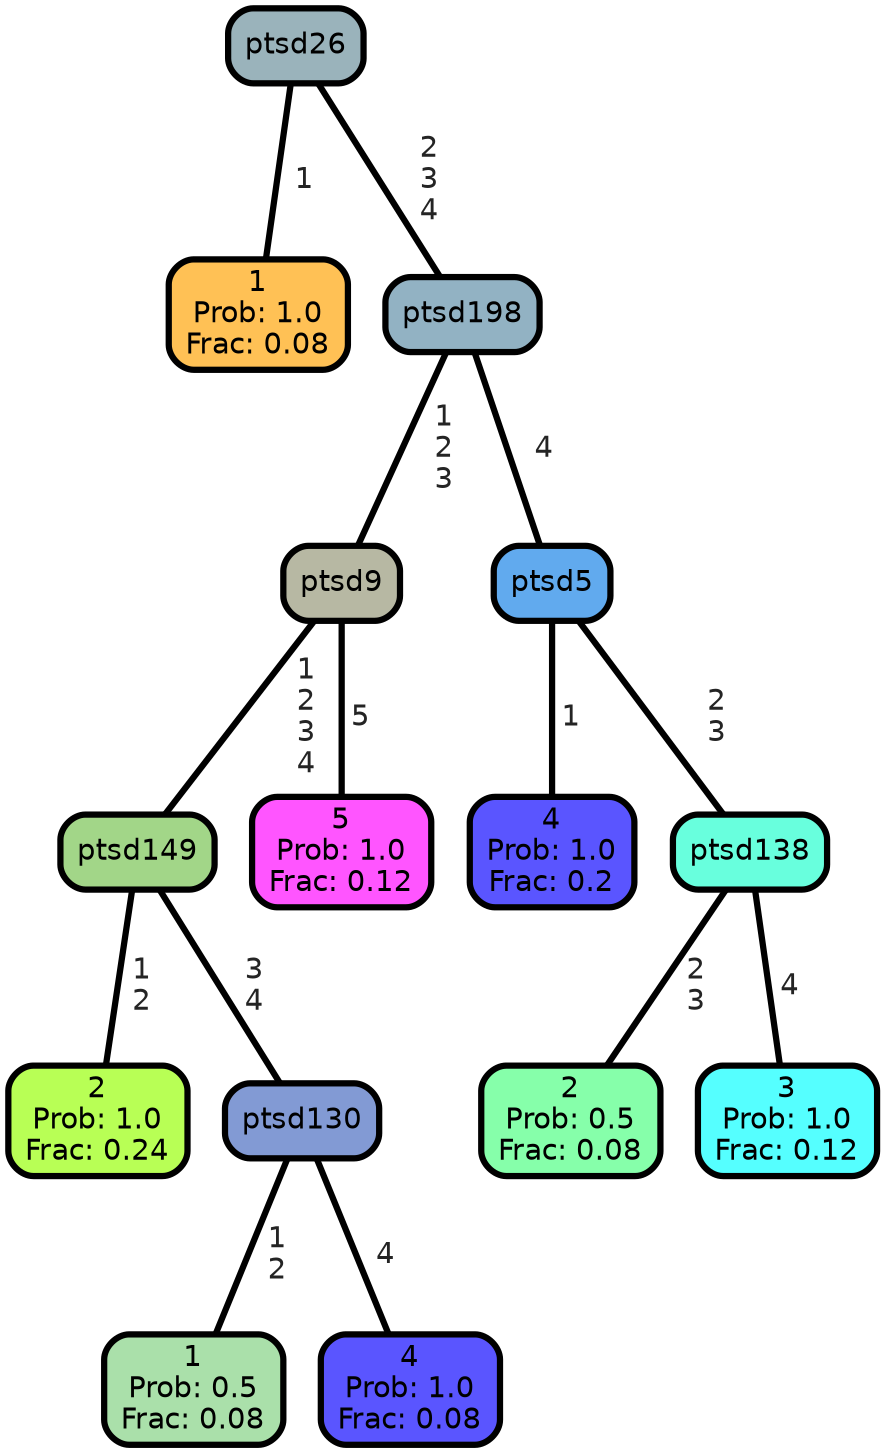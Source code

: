 graph Tree {
node [shape=box, style="filled, rounded",color="black",penwidth="3",fontcolor="black",                 fontname=helvetica] ;
graph [ranksep="0 equally", splines=straight,                 bgcolor=transparent, dpi=200] ;
edge [fontname=helvetica, fontweight=bold,fontcolor=grey14,color=black] ;
0 [label="1
Prob: 1.0
Frac: 0.08", fillcolor="#ffc155"] ;
1 [label="ptsd26", fillcolor="#9ab3bb"] ;
2 [label="2
Prob: 1.0
Frac: 0.24", fillcolor="#b8ff55"] ;
3 [label="ptsd149", fillcolor="#a2d688"] ;
4 [label="1
Prob: 0.5
Frac: 0.08", fillcolor="#aae0aa"] ;
5 [label="ptsd130", fillcolor="#829ad4"] ;
6 [label="4
Prob: 1.0
Frac: 0.08", fillcolor="#5a55ff"] ;
7 [label="ptsd9", fillcolor="#b7b8a3"] ;
8 [label="5
Prob: 1.0
Frac: 0.12", fillcolor="#ff55ff"] ;
9 [label="ptsd198", fillcolor="#92b2c3"] ;
10 [label="4
Prob: 1.0
Frac: 0.2", fillcolor="#5a55ff"] ;
11 [label="ptsd5", fillcolor="#61aaee"] ;
12 [label="2
Prob: 0.5
Frac: 0.08", fillcolor="#86ffaa"] ;
13 [label="ptsd138", fillcolor="#68ffdd"] ;
14 [label="3
Prob: 1.0
Frac: 0.12", fillcolor="#55ffff"] ;
1 -- 0 [label=" 1",penwidth=3] ;
1 -- 9 [label=" 2\n 3\n 4",penwidth=3] ;
3 -- 2 [label=" 1\n 2",penwidth=3] ;
3 -- 5 [label=" 3\n 4",penwidth=3] ;
5 -- 4 [label=" 1\n 2",penwidth=3] ;
5 -- 6 [label=" 4",penwidth=3] ;
7 -- 3 [label=" 1\n 2\n 3\n 4",penwidth=3] ;
7 -- 8 [label=" 5",penwidth=3] ;
9 -- 7 [label=" 1\n 2\n 3",penwidth=3] ;
9 -- 11 [label=" 4",penwidth=3] ;
11 -- 10 [label=" 1",penwidth=3] ;
11 -- 13 [label=" 2\n 3",penwidth=3] ;
13 -- 12 [label=" 2\n 3",penwidth=3] ;
13 -- 14 [label=" 4",penwidth=3] ;
{rank = same;}}